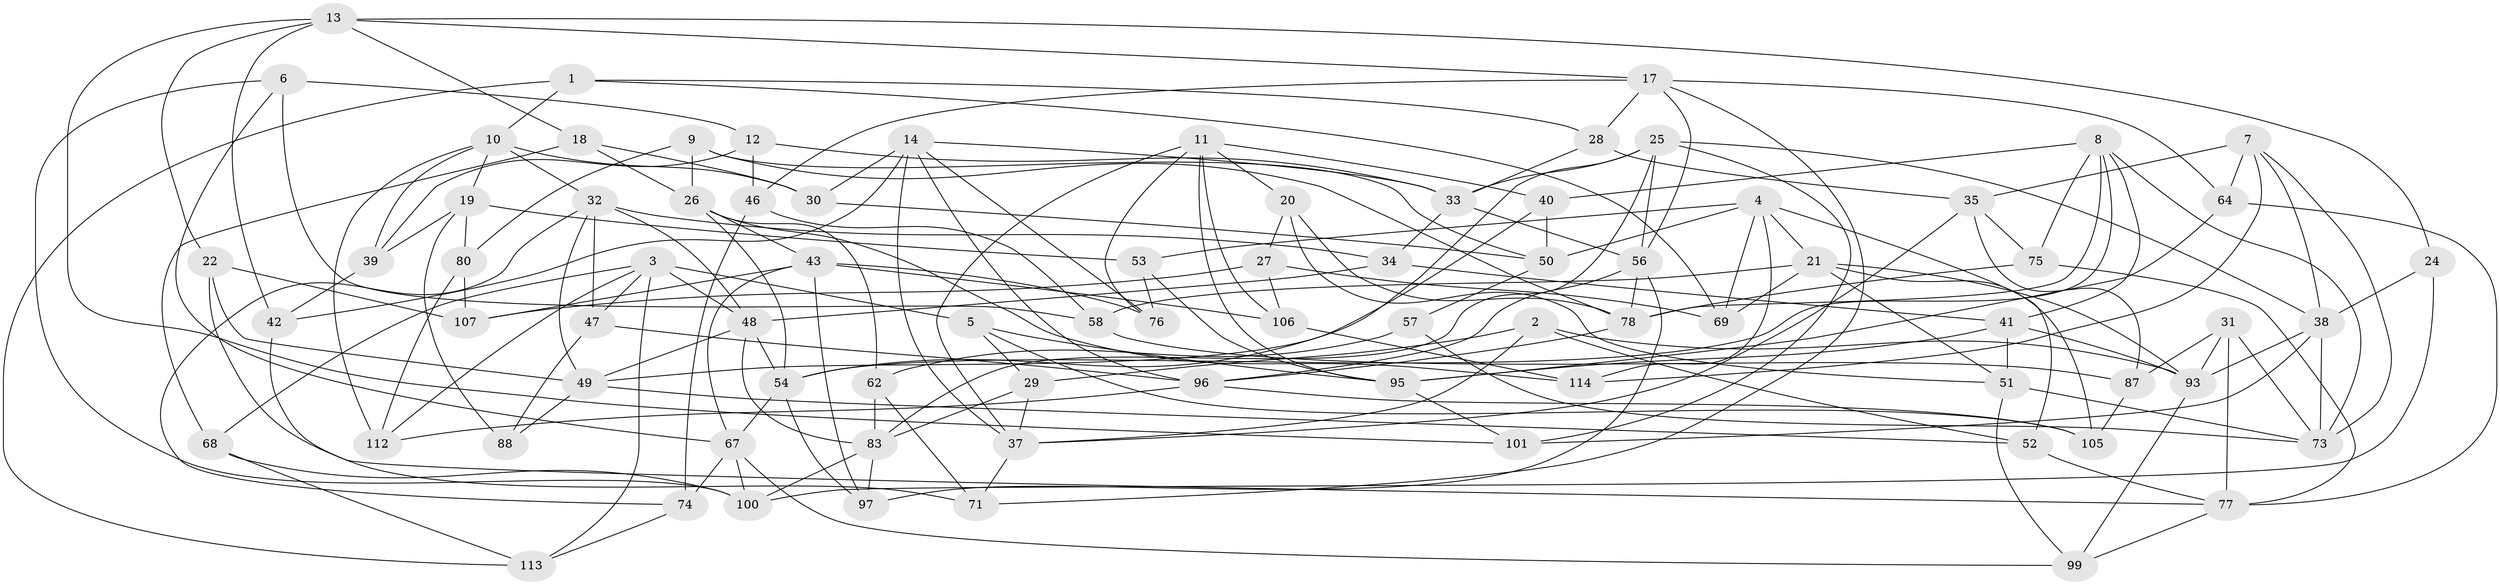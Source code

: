 // Generated by graph-tools (version 1.1) at 2025/24/03/03/25 07:24:28]
// undirected, 80 vertices, 190 edges
graph export_dot {
graph [start="1"]
  node [color=gray90,style=filled];
  1;
  2;
  3 [super="+16"];
  4 [super="+55"];
  5;
  6;
  7 [super="+23"];
  8 [super="+104"];
  9;
  10 [super="+98"];
  11 [super="+90"];
  12;
  13 [super="+15"];
  14 [super="+72"];
  17 [super="+70"];
  18;
  19 [super="+59"];
  20;
  21 [super="+92"];
  22;
  24;
  25 [super="+36"];
  26 [super="+63"];
  27;
  28;
  29;
  30;
  31;
  32 [super="+84"];
  33 [super="+45"];
  34;
  35 [super="+81"];
  37 [super="+65"];
  38 [super="+44"];
  39;
  40;
  41 [super="+86"];
  42;
  43 [super="+60"];
  46;
  47;
  48 [super="+66"];
  49 [super="+103"];
  50 [super="+61"];
  51 [super="+89"];
  52;
  53;
  54 [super="+85"];
  56 [super="+102"];
  57;
  58;
  62;
  64;
  67 [super="+79"];
  68;
  69;
  71;
  73 [super="+94"];
  74;
  75;
  76;
  77 [super="+82"];
  78 [super="+109"];
  80;
  83 [super="+91"];
  87;
  88;
  93 [super="+115"];
  95 [super="+110"];
  96 [super="+111"];
  97;
  99;
  100 [super="+108"];
  101;
  105;
  106;
  107;
  112;
  113;
  114;
  1 -- 28;
  1 -- 10;
  1 -- 113;
  1 -- 69;
  2 -- 37;
  2 -- 29;
  2 -- 93;
  2 -- 52;
  3 -- 113;
  3 -- 5;
  3 -- 112;
  3 -- 48;
  3 -- 68;
  3 -- 47;
  4 -- 114;
  4 -- 52;
  4 -- 50;
  4 -- 69;
  4 -- 53;
  4 -- 21;
  5 -- 105;
  5 -- 29;
  5 -- 95;
  6 -- 12;
  6 -- 67;
  6 -- 100;
  6 -- 58;
  7 -- 35 [weight=2];
  7 -- 38;
  7 -- 64;
  7 -- 73;
  7 -- 114;
  8 -- 78;
  8 -- 40;
  8 -- 75;
  8 -- 41;
  8 -- 73;
  8 -- 54;
  9 -- 80;
  9 -- 50;
  9 -- 78;
  9 -- 26;
  10 -- 39;
  10 -- 112;
  10 -- 32;
  10 -- 30;
  10 -- 19;
  11 -- 40;
  11 -- 20;
  11 -- 95;
  11 -- 106;
  11 -- 76;
  11 -- 37;
  12 -- 33;
  12 -- 39;
  12 -- 46;
  13 -- 22;
  13 -- 18;
  13 -- 101;
  13 -- 24;
  13 -- 17;
  13 -- 42;
  14 -- 42;
  14 -- 30;
  14 -- 76;
  14 -- 37;
  14 -- 33;
  14 -- 96;
  17 -- 71;
  17 -- 56;
  17 -- 64;
  17 -- 28;
  17 -- 46;
  18 -- 68;
  18 -- 30;
  18 -- 26;
  19 -- 88 [weight=2];
  19 -- 80;
  19 -- 53;
  19 -- 39;
  20 -- 27;
  20 -- 78;
  20 -- 51;
  21 -- 69;
  21 -- 58;
  21 -- 93;
  21 -- 105;
  21 -- 51;
  22 -- 77;
  22 -- 107;
  22 -- 49;
  24 -- 100 [weight=2];
  24 -- 38;
  25 -- 83;
  25 -- 54;
  25 -- 38;
  25 -- 56;
  25 -- 101;
  25 -- 33;
  26 -- 54;
  26 -- 43;
  26 -- 62;
  26 -- 114;
  27 -- 106;
  27 -- 69;
  27 -- 107;
  28 -- 33;
  28 -- 35;
  29 -- 37;
  29 -- 83;
  30 -- 50;
  31 -- 73;
  31 -- 77;
  31 -- 87;
  31 -- 93;
  32 -- 47;
  32 -- 34;
  32 -- 49;
  32 -- 74;
  32 -- 48;
  33 -- 34;
  33 -- 56;
  34 -- 48;
  34 -- 41;
  35 -- 75;
  35 -- 37;
  35 -- 87;
  37 -- 71;
  38 -- 101;
  38 -- 93;
  38 -- 73;
  39 -- 42;
  40 -- 50;
  40 -- 49;
  41 -- 51 [weight=2];
  41 -- 93;
  41 -- 95;
  42 -- 71;
  43 -- 76;
  43 -- 107;
  43 -- 97;
  43 -- 106;
  43 -- 67;
  46 -- 74;
  46 -- 58;
  47 -- 96;
  47 -- 88;
  48 -- 49;
  48 -- 83;
  48 -- 54;
  49 -- 88;
  49 -- 52;
  50 -- 57 [weight=2];
  51 -- 99;
  51 -- 73;
  52 -- 77;
  53 -- 76;
  53 -- 95;
  54 -- 67;
  54 -- 97;
  56 -- 97;
  56 -- 96;
  56 -- 78;
  57 -- 62;
  57 -- 73;
  58 -- 87;
  62 -- 71;
  62 -- 83;
  64 -- 95;
  64 -- 77;
  67 -- 99;
  67 -- 74;
  67 -- 100;
  68 -- 113;
  68 -- 100;
  74 -- 113;
  75 -- 77;
  75 -- 78;
  77 -- 99;
  78 -- 96;
  80 -- 112;
  80 -- 107;
  83 -- 97;
  83 -- 100;
  87 -- 105;
  93 -- 99;
  95 -- 101;
  96 -- 105;
  96 -- 112;
  106 -- 114;
}
